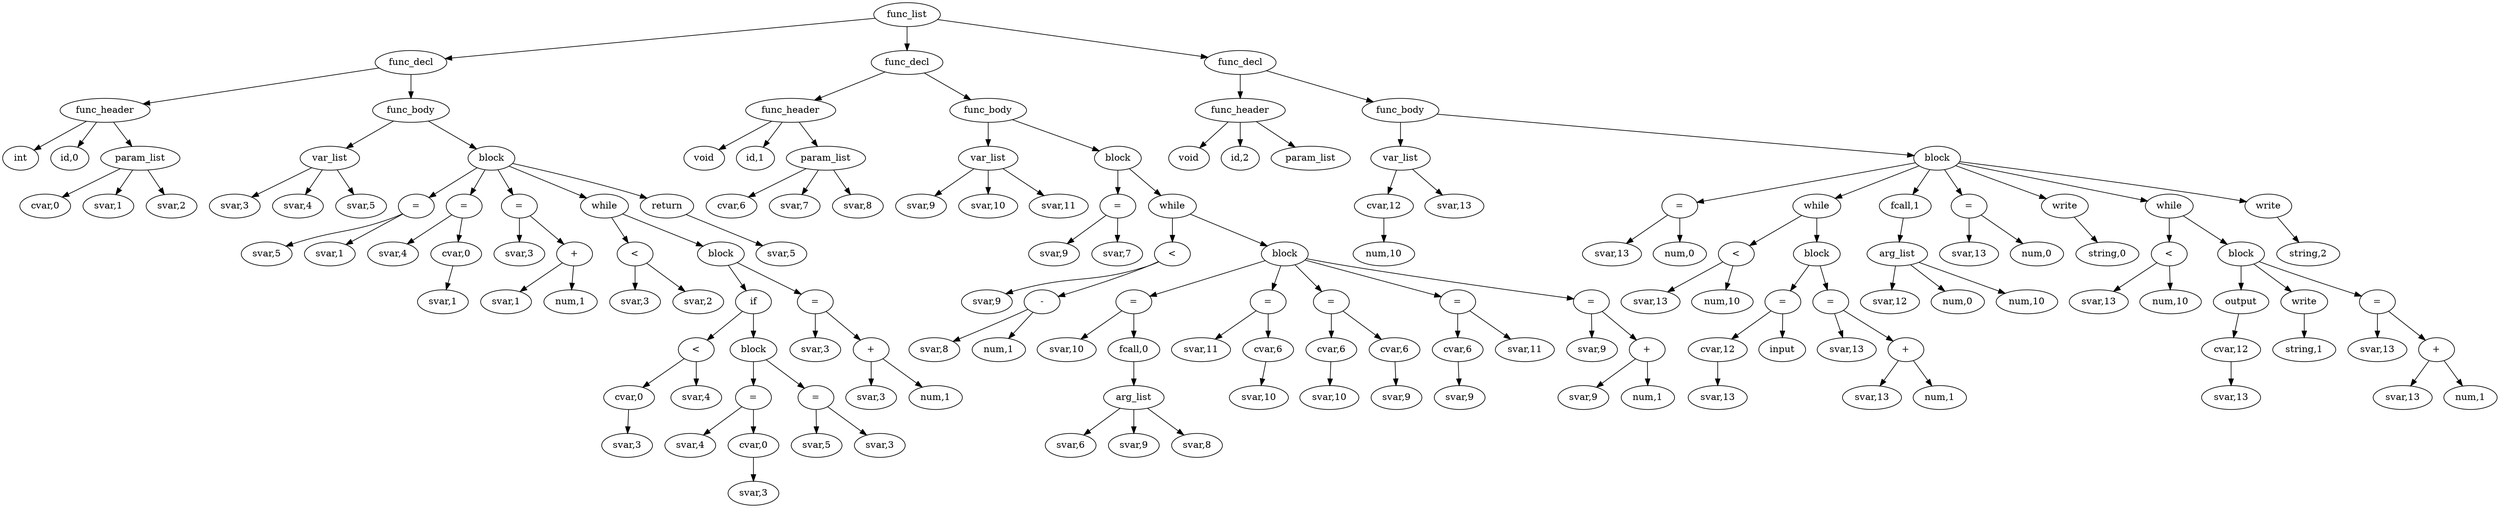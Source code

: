 digraph {
graph [ordering="out"];
node0[label="func_list"];
node1[label="func_decl"];
node2[label="func_header"];
node3[label="int"];
node2 -> node3;
node4[label="id,0"];
node2 -> node4;
node5[label="param_list"];
node6[label="cvar,0"];
node5 -> node6;
node7[label="svar,1"];
node5 -> node7;
node8[label="svar,2"];
node5 -> node8;
node2 -> node5;
node1 -> node2;
node9[label="func_body"];
node10[label="var_list"];
node11[label="svar,3"];
node10 -> node11;
node12[label="svar,4"];
node10 -> node12;
node13[label="svar,5"];
node10 -> node13;
node9 -> node10;
node14[label="block"];
node15[label="="];
node16[label="svar,5"];
node15 -> node16;
node17[label="svar,1"];
node15 -> node17;
node14 -> node15;
node18[label="="];
node19[label="svar,4"];
node18 -> node19;
node20[label="cvar,0"];
node21[label="svar,1"];
node20 -> node21;
node18 -> node20;
node14 -> node18;
node22[label="="];
node23[label="svar,3"];
node22 -> node23;
node24[label="+"];
node25[label="svar,1"];
node24 -> node25;
node26[label="num,1"];
node24 -> node26;
node22 -> node24;
node14 -> node22;
node27[label="while"];
node28[label="<"];
node29[label="svar,3"];
node28 -> node29;
node30[label="svar,2"];
node28 -> node30;
node27 -> node28;
node31[label="block"];
node32[label="if"];
node33[label="<"];
node34[label="cvar,0"];
node35[label="svar,3"];
node34 -> node35;
node33 -> node34;
node36[label="svar,4"];
node33 -> node36;
node32 -> node33;
node37[label="block"];
node38[label="="];
node39[label="svar,4"];
node38 -> node39;
node40[label="cvar,0"];
node41[label="svar,3"];
node40 -> node41;
node38 -> node40;
node37 -> node38;
node42[label="="];
node43[label="svar,5"];
node42 -> node43;
node44[label="svar,3"];
node42 -> node44;
node37 -> node42;
node32 -> node37;
node31 -> node32;
node45[label="="];
node46[label="svar,3"];
node45 -> node46;
node47[label="+"];
node48[label="svar,3"];
node47 -> node48;
node49[label="num,1"];
node47 -> node49;
node45 -> node47;
node31 -> node45;
node27 -> node31;
node14 -> node27;
node50[label="return"];
node51[label="svar,5"];
node50 -> node51;
node14 -> node50;
node9 -> node14;
node1 -> node9;
node0 -> node1;
node52[label="func_decl"];
node53[label="func_header"];
node54[label="void"];
node53 -> node54;
node55[label="id,1"];
node53 -> node55;
node56[label="param_list"];
node57[label="cvar,6"];
node56 -> node57;
node58[label="svar,7"];
node56 -> node58;
node59[label="svar,8"];
node56 -> node59;
node53 -> node56;
node52 -> node53;
node60[label="func_body"];
node61[label="var_list"];
node62[label="svar,9"];
node61 -> node62;
node63[label="svar,10"];
node61 -> node63;
node64[label="svar,11"];
node61 -> node64;
node60 -> node61;
node65[label="block"];
node66[label="="];
node67[label="svar,9"];
node66 -> node67;
node68[label="svar,7"];
node66 -> node68;
node65 -> node66;
node69[label="while"];
node70[label="<"];
node71[label="svar,9"];
node70 -> node71;
node72[label="-"];
node73[label="svar,8"];
node72 -> node73;
node74[label="num,1"];
node72 -> node74;
node70 -> node72;
node69 -> node70;
node75[label="block"];
node76[label="="];
node77[label="svar,10"];
node76 -> node77;
node78[label="fcall,0"];
node79[label="arg_list"];
node80[label="svar,6"];
node79 -> node80;
node81[label="svar,9"];
node79 -> node81;
node82[label="svar,8"];
node79 -> node82;
node78 -> node79;
node76 -> node78;
node75 -> node76;
node83[label="="];
node84[label="svar,11"];
node83 -> node84;
node85[label="cvar,6"];
node86[label="svar,10"];
node85 -> node86;
node83 -> node85;
node75 -> node83;
node87[label="="];
node88[label="cvar,6"];
node89[label="svar,10"];
node88 -> node89;
node87 -> node88;
node90[label="cvar,6"];
node91[label="svar,9"];
node90 -> node91;
node87 -> node90;
node75 -> node87;
node92[label="="];
node93[label="cvar,6"];
node94[label="svar,9"];
node93 -> node94;
node92 -> node93;
node95[label="svar,11"];
node92 -> node95;
node75 -> node92;
node96[label="="];
node97[label="svar,9"];
node96 -> node97;
node98[label="+"];
node99[label="svar,9"];
node98 -> node99;
node100[label="num,1"];
node98 -> node100;
node96 -> node98;
node75 -> node96;
node69 -> node75;
node65 -> node69;
node60 -> node65;
node52 -> node60;
node0 -> node52;
node101[label="func_decl"];
node102[label="func_header"];
node103[label="void"];
node102 -> node103;
node104[label="id,2"];
node102 -> node104;
node105[label="param_list"];
node102 -> node105;
node101 -> node102;
node106[label="func_body"];
node107[label="var_list"];
node108[label="cvar,12"];
node109[label="num,10"];
node108 -> node109;
node107 -> node108;
node110[label="svar,13"];
node107 -> node110;
node106 -> node107;
node111[label="block"];
node112[label="="];
node113[label="svar,13"];
node112 -> node113;
node114[label="num,0"];
node112 -> node114;
node111 -> node112;
node115[label="while"];
node116[label="<"];
node117[label="svar,13"];
node116 -> node117;
node118[label="num,10"];
node116 -> node118;
node115 -> node116;
node119[label="block"];
node120[label="="];
node121[label="cvar,12"];
node122[label="svar,13"];
node121 -> node122;
node120 -> node121;
node123[label="input"];
node120 -> node123;
node119 -> node120;
node124[label="="];
node125[label="svar,13"];
node124 -> node125;
node126[label="+"];
node127[label="svar,13"];
node126 -> node127;
node128[label="num,1"];
node126 -> node128;
node124 -> node126;
node119 -> node124;
node115 -> node119;
node111 -> node115;
node129[label="fcall,1"];
node130[label="arg_list"];
node131[label="svar,12"];
node130 -> node131;
node132[label="num,0"];
node130 -> node132;
node133[label="num,10"];
node130 -> node133;
node129 -> node130;
node111 -> node129;
node134[label="="];
node135[label="svar,13"];
node134 -> node135;
node136[label="num,0"];
node134 -> node136;
node111 -> node134;
node137[label="write"];
node138[label="string,0"];
node137 -> node138;
node111 -> node137;
node139[label="while"];
node140[label="<"];
node141[label="svar,13"];
node140 -> node141;
node142[label="num,10"];
node140 -> node142;
node139 -> node140;
node143[label="block"];
node144[label="output"];
node145[label="cvar,12"];
node146[label="svar,13"];
node145 -> node146;
node144 -> node145;
node143 -> node144;
node147[label="write"];
node148[label="string,1"];
node147 -> node148;
node143 -> node147;
node149[label="="];
node150[label="svar,13"];
node149 -> node150;
node151[label="+"];
node152[label="svar,13"];
node151 -> node152;
node153[label="num,1"];
node151 -> node153;
node149 -> node151;
node143 -> node149;
node139 -> node143;
node111 -> node139;
node154[label="write"];
node155[label="string,2"];
node154 -> node155;
node111 -> node154;
node106 -> node111;
node101 -> node106;
node0 -> node101;
}
